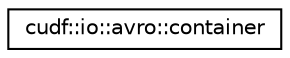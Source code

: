 digraph "Graphical Class Hierarchy"
{
 // LATEX_PDF_SIZE
  edge [fontname="Helvetica",fontsize="10",labelfontname="Helvetica",labelfontsize="10"];
  node [fontname="Helvetica",fontsize="10",shape=record];
  rankdir="LR";
  Node0 [label="cudf::io::avro::container",height=0.2,width=0.4,color="black", fillcolor="white", style="filled",URL="$classcudf_1_1io_1_1avro_1_1container.html",tooltip=" "];
}
